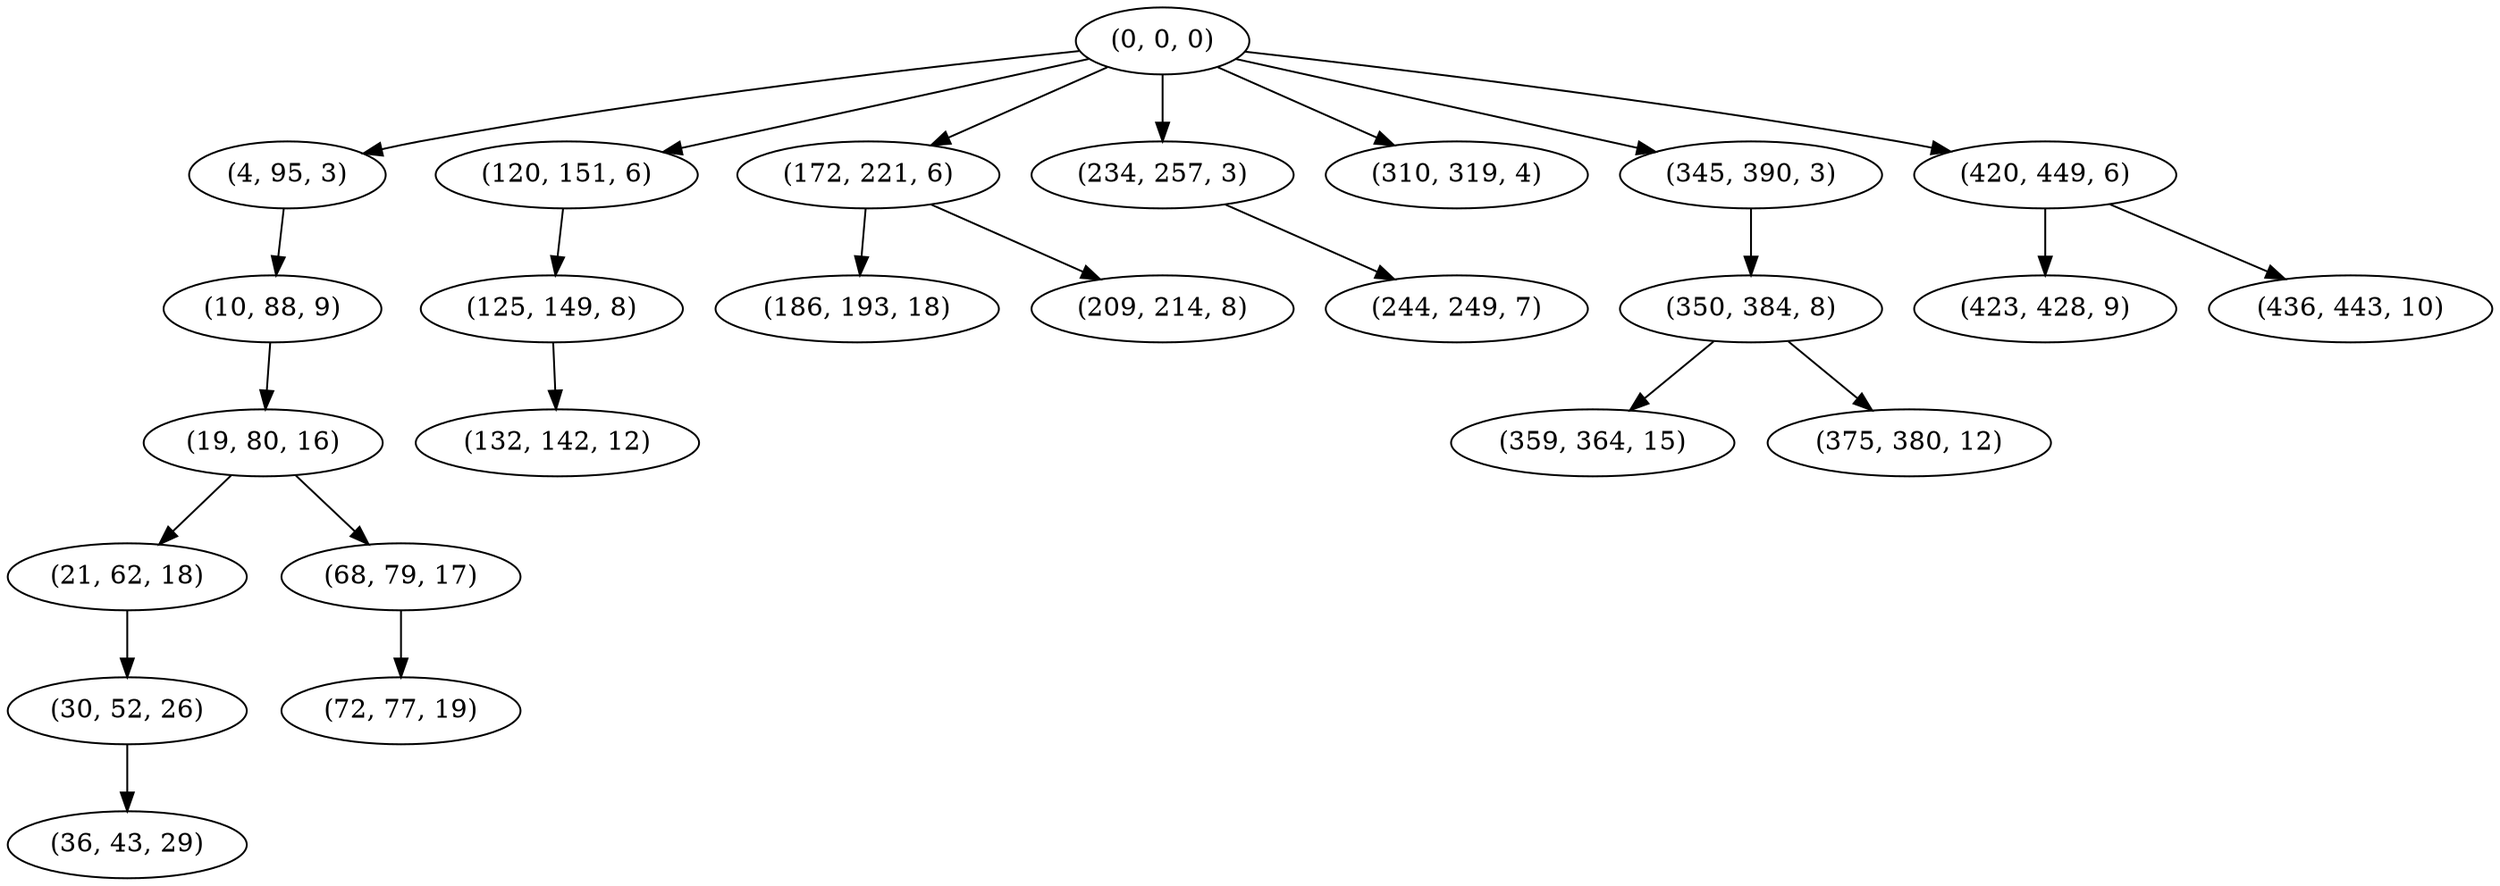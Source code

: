 digraph tree {
    "(0, 0, 0)";
    "(4, 95, 3)";
    "(10, 88, 9)";
    "(19, 80, 16)";
    "(21, 62, 18)";
    "(30, 52, 26)";
    "(36, 43, 29)";
    "(68, 79, 17)";
    "(72, 77, 19)";
    "(120, 151, 6)";
    "(125, 149, 8)";
    "(132, 142, 12)";
    "(172, 221, 6)";
    "(186, 193, 18)";
    "(209, 214, 8)";
    "(234, 257, 3)";
    "(244, 249, 7)";
    "(310, 319, 4)";
    "(345, 390, 3)";
    "(350, 384, 8)";
    "(359, 364, 15)";
    "(375, 380, 12)";
    "(420, 449, 6)";
    "(423, 428, 9)";
    "(436, 443, 10)";
    "(0, 0, 0)" -> "(4, 95, 3)";
    "(0, 0, 0)" -> "(120, 151, 6)";
    "(0, 0, 0)" -> "(172, 221, 6)";
    "(0, 0, 0)" -> "(234, 257, 3)";
    "(0, 0, 0)" -> "(310, 319, 4)";
    "(0, 0, 0)" -> "(345, 390, 3)";
    "(0, 0, 0)" -> "(420, 449, 6)";
    "(4, 95, 3)" -> "(10, 88, 9)";
    "(10, 88, 9)" -> "(19, 80, 16)";
    "(19, 80, 16)" -> "(21, 62, 18)";
    "(19, 80, 16)" -> "(68, 79, 17)";
    "(21, 62, 18)" -> "(30, 52, 26)";
    "(30, 52, 26)" -> "(36, 43, 29)";
    "(68, 79, 17)" -> "(72, 77, 19)";
    "(120, 151, 6)" -> "(125, 149, 8)";
    "(125, 149, 8)" -> "(132, 142, 12)";
    "(172, 221, 6)" -> "(186, 193, 18)";
    "(172, 221, 6)" -> "(209, 214, 8)";
    "(234, 257, 3)" -> "(244, 249, 7)";
    "(345, 390, 3)" -> "(350, 384, 8)";
    "(350, 384, 8)" -> "(359, 364, 15)";
    "(350, 384, 8)" -> "(375, 380, 12)";
    "(420, 449, 6)" -> "(423, 428, 9)";
    "(420, 449, 6)" -> "(436, 443, 10)";
}
